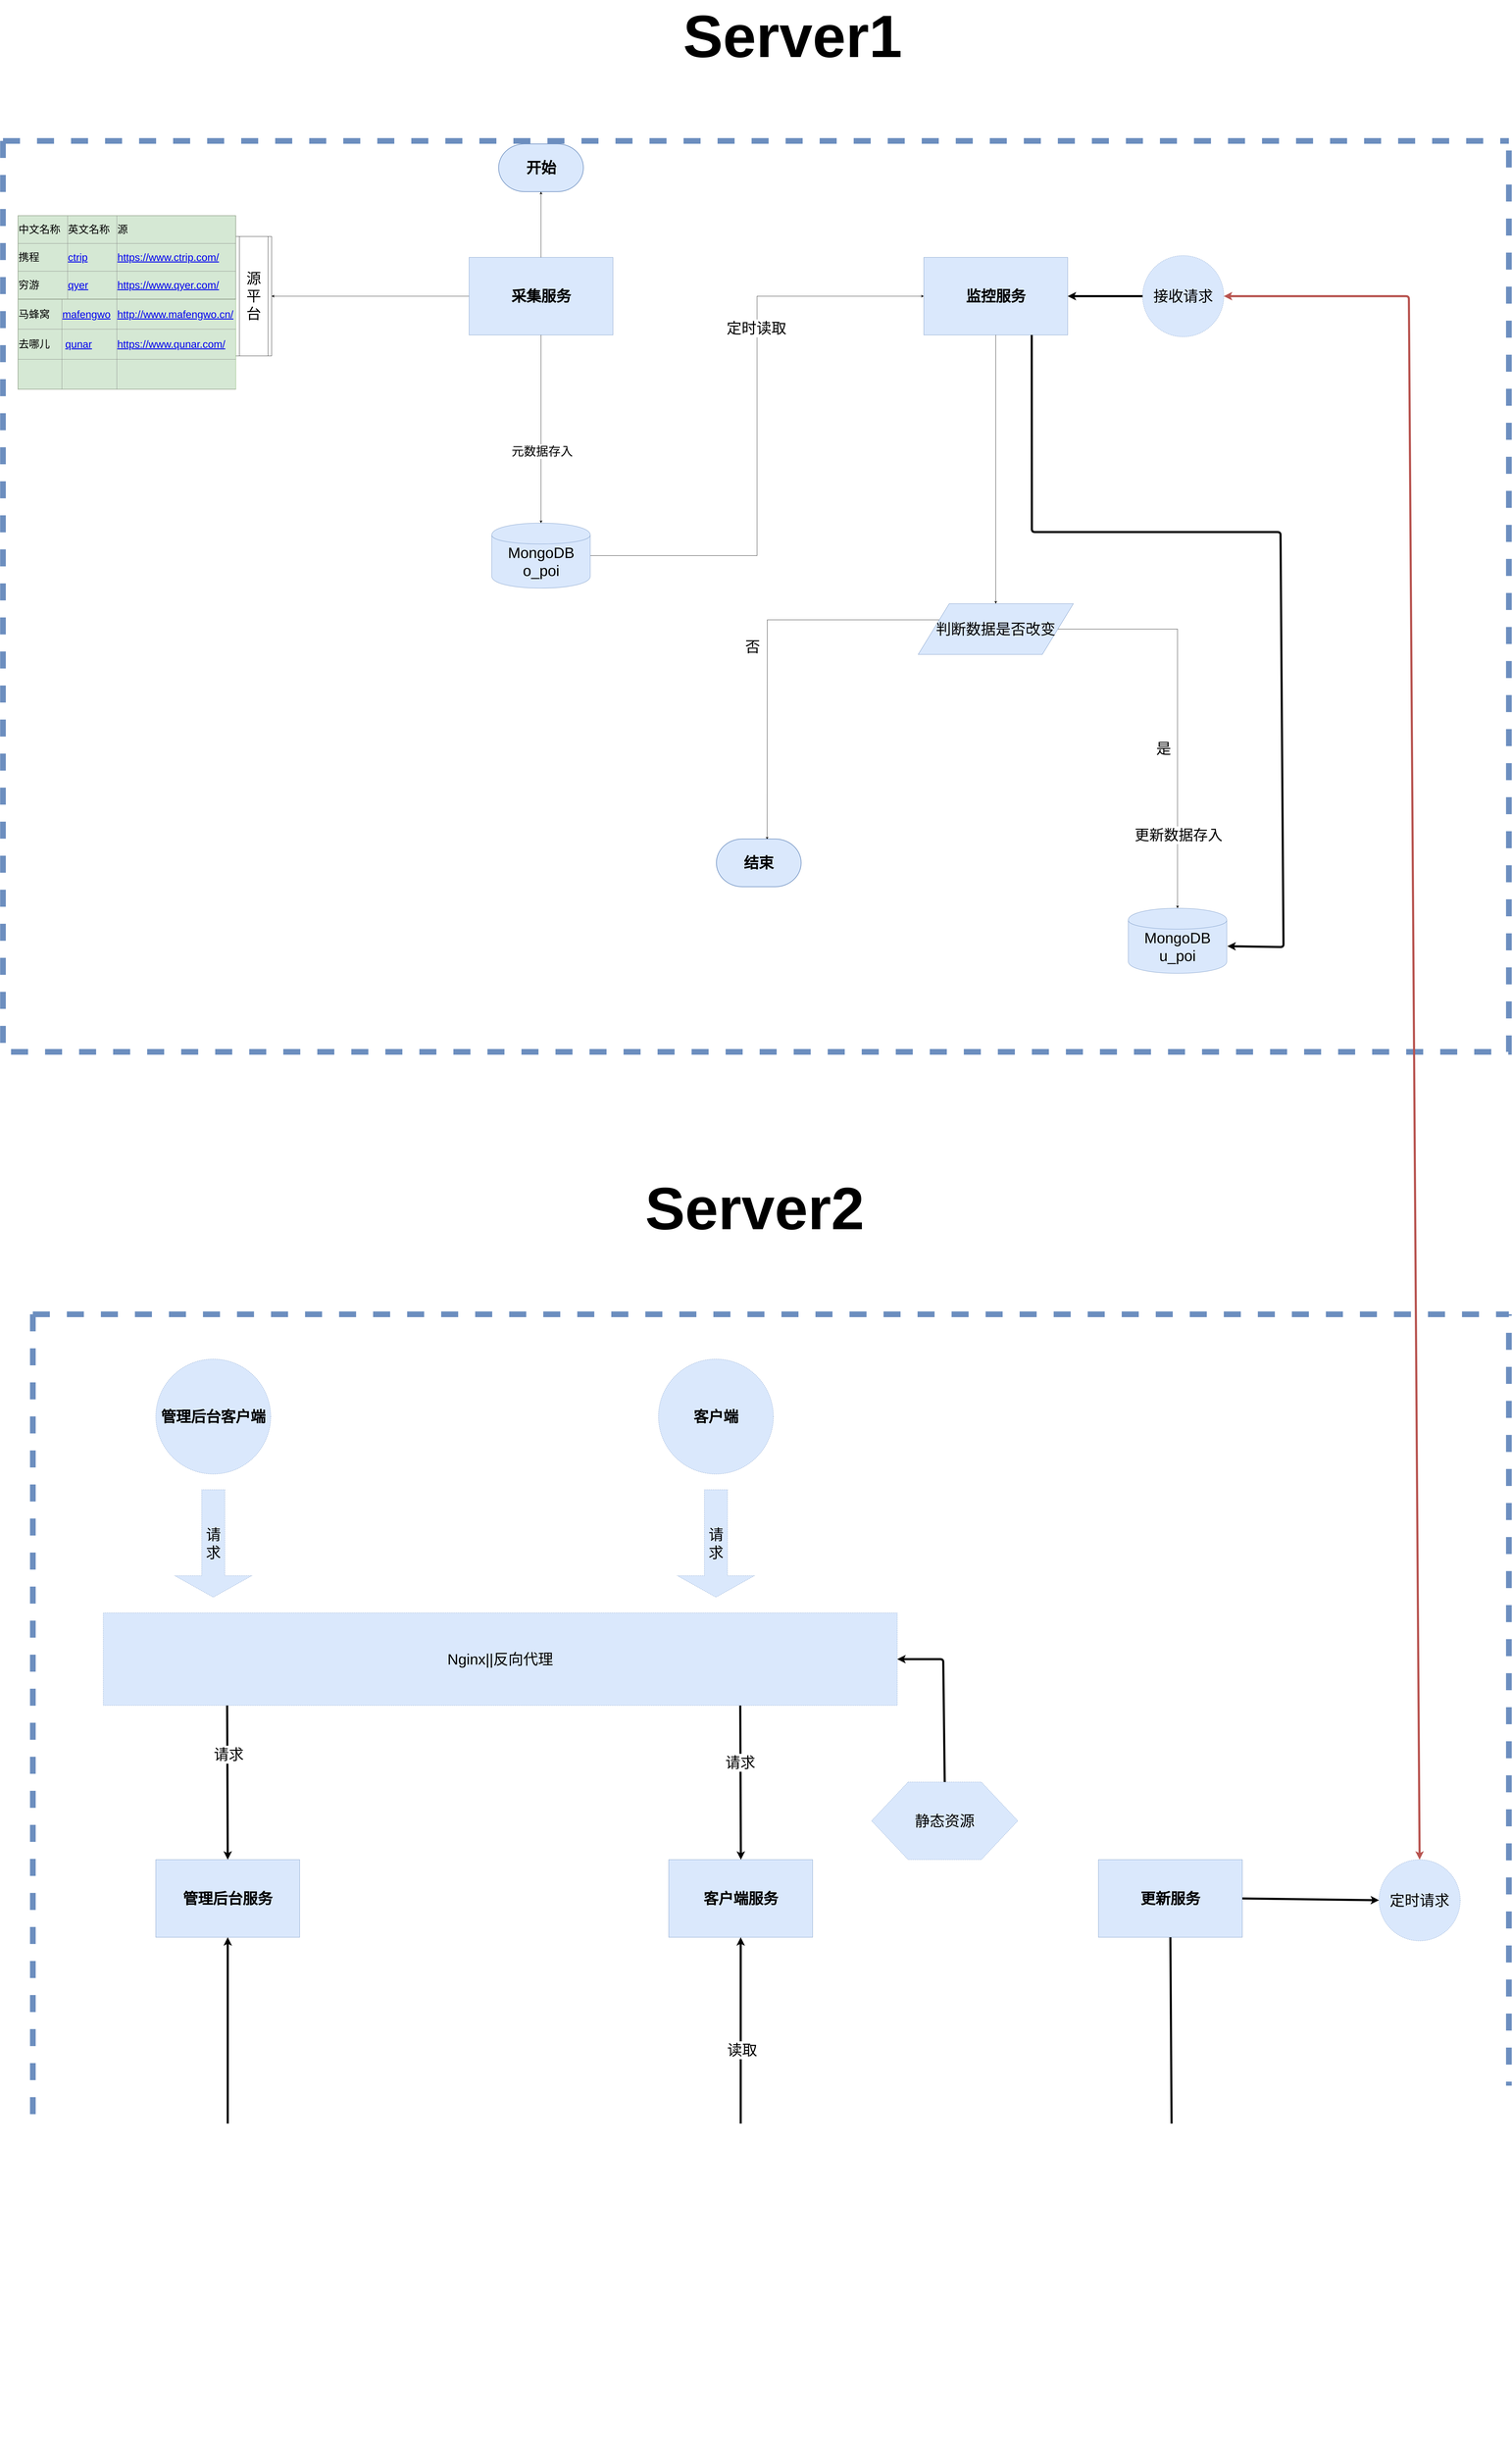 <mxfile version="12.3.9" type="github" pages="1"><diagram id="HYFYoNmnIQI6U9MtxXY-" name="Page-1"><mxGraphModel dx="14581" dy="8014" grid="1" gridSize="10" guides="1" tooltips="1" connect="1" arrows="1" fold="1" page="1" pageScale="1" pageWidth="827" pageHeight="1169" math="0" shadow="0"><root><mxCell id="0"/><mxCell id="1" parent="0"/><mxCell id="3LNCatWrRXKyq6k3X2c--42" style="edgeStyle=orthogonalEdgeStyle;rounded=0;orthogonalLoop=1;jettySize=auto;html=1;exitX=0;exitY=0.5;exitDx=0;exitDy=0;entryX=1;entryY=0.5;entryDx=0;entryDy=0;align=center;" parent="1" source="3LNCatWrRXKyq6k3X2c--2" target="3LNCatWrRXKyq6k3X2c--41" edge="1"><mxGeometry relative="1" as="geometry"/></mxCell><mxCell id="3LNCatWrRXKyq6k3X2c--2" value="&lt;b&gt;&lt;font style=&quot;font-size: 50px&quot;&gt;采集服务&lt;/font&gt;&lt;/b&gt;" style="rounded=0;whiteSpace=wrap;html=1;fillColor=#dae8fc;strokeColor=#6c8ebf;align=center;" parent="1" vertex="1"><mxGeometry x="601.5" y="690" width="482" height="260" as="geometry"/></mxCell><mxCell id="LSbhFq5ChQHliHdT3AIv-21" style="edgeStyle=orthogonalEdgeStyle;rounded=0;orthogonalLoop=1;jettySize=auto;html=1;exitX=1;exitY=0.5;exitDx=0;exitDy=0;entryX=0;entryY=0.5;entryDx=0;entryDy=0;fontSize=15;" edge="1" parent="1" source="3LNCatWrRXKyq6k3X2c--4" target="LSbhFq5ChQHliHdT3AIv-9"><mxGeometry relative="1" as="geometry"/></mxCell><mxCell id="LSbhFq5ChQHliHdT3AIv-23" value="&lt;span style=&quot;font-size: 50px&quot;&gt;定时读取&lt;/span&gt;" style="text;html=1;align=center;verticalAlign=middle;resizable=0;points=[];;labelBackgroundColor=#ffffff;fontSize=15;" vertex="1" connectable="0" parent="LSbhFq5ChQHliHdT3AIv-21"><mxGeometry x="0.33" y="3" relative="1" as="geometry"><mxPoint as="offset"/></mxGeometry></mxCell><mxCell id="3LNCatWrRXKyq6k3X2c--4" value="&lt;font style=&quot;font-size: 50px&quot;&gt;MongoDB&lt;br&gt;o_poi&lt;br&gt;&lt;/font&gt;" style="shape=cylinder;whiteSpace=wrap;html=1;boundedLbl=1;backgroundOutline=1;fillColor=#dae8fc;strokeColor=#6c8ebf;align=center;" parent="1" vertex="1"><mxGeometry x="677.5" y="1580" width="330" height="218" as="geometry"/></mxCell><mxCell id="3LNCatWrRXKyq6k3X2c--41" value="&lt;font style=&quot;font-size: 49px&quot;&gt;源平台&lt;/font&gt;" style="shape=process;whiteSpace=wrap;html=1;backgroundOutline=1;align=center;" parent="1" vertex="1"><mxGeometry x="-180" y="620" width="120" height="400" as="geometry"/></mxCell><mxCell id="LSbhFq5ChQHliHdT3AIv-25" style="edgeStyle=orthogonalEdgeStyle;rounded=0;orthogonalLoop=1;jettySize=auto;html=1;exitX=1;exitY=0.5;exitDx=0;exitDy=0;entryX=0.5;entryY=0;entryDx=0;entryDy=0;fontSize=15;" edge="1" parent="1" source="3LNCatWrRXKyq6k3X2c--46" target="LSbhFq5ChQHliHdT3AIv-12"><mxGeometry relative="1" as="geometry"/></mxCell><mxCell id="LSbhFq5ChQHliHdT3AIv-27" value="&lt;span style=&quot;font-size: 50px&quot;&gt;是&lt;/span&gt;" style="text;html=1;align=center;verticalAlign=middle;resizable=0;points=[];;labelBackgroundColor=#ffffff;fontSize=15;" vertex="1" connectable="0" parent="LSbhFq5ChQHliHdT3AIv-25"><mxGeometry x="-0.54" y="-200" relative="1" as="geometry"><mxPoint x="46.5" y="200" as="offset"/></mxGeometry></mxCell><mxCell id="LSbhFq5ChQHliHdT3AIv-28" value="&lt;font style=&quot;font-size: 49px&quot;&gt;更新数据存入&lt;/font&gt;" style="text;html=1;align=center;verticalAlign=middle;resizable=0;points=[];;labelBackgroundColor=#ffffff;fontSize=15;" vertex="1" connectable="0" parent="LSbhFq5ChQHliHdT3AIv-25"><mxGeometry x="0.633" y="3" relative="1" as="geometry"><mxPoint as="offset"/></mxGeometry></mxCell><mxCell id="LSbhFq5ChQHliHdT3AIv-29" style="edgeStyle=orthogonalEdgeStyle;rounded=0;orthogonalLoop=1;jettySize=auto;html=1;exitX=0;exitY=0.25;exitDx=0;exitDy=0;fontSize=15;" edge="1" parent="1" source="3LNCatWrRXKyq6k3X2c--46"><mxGeometry relative="1" as="geometry"><mxPoint x="1600" y="2640" as="targetPoint"/></mxGeometry></mxCell><mxCell id="LSbhFq5ChQHliHdT3AIv-30" value="&lt;span style=&quot;font-size: 50px&quot;&gt;否&lt;/span&gt;" style="text;html=1;align=center;verticalAlign=middle;resizable=0;points=[];;labelBackgroundColor=#ffffff;fontSize=15;" vertex="1" connectable="0" parent="LSbhFq5ChQHliHdT3AIv-29"><mxGeometry x="-0.122" y="45" relative="1" as="geometry"><mxPoint x="-50" y="45" as="offset"/></mxGeometry></mxCell><mxCell id="3LNCatWrRXKyq6k3X2c--46" value="&lt;font style=&quot;font-size: 50px&quot;&gt;判断数据是否改变&lt;/font&gt;" style="shape=parallelogram;perimeter=parallelogramPerimeter;whiteSpace=wrap;html=1;fillColor=#dae8fc;strokeColor=#6c8ebf;align=center;" parent="1" vertex="1"><mxGeometry x="2106" y="1850" width="520" height="170" as="geometry"/></mxCell><mxCell id="3LNCatWrRXKyq6k3X2c--82" value="&lt;table border=&quot;1&quot; width=&quot;100%&quot; style=&quot;width: 100% ; height: 100% ; border-collapse: collapse ; font-size: 35px&quot;&gt;&lt;tbody&gt;&lt;tr&gt;&lt;td&gt;&lt;font style=&quot;font-size: 35px&quot;&gt;中文名称&lt;/font&gt;&lt;/td&gt;&lt;td&gt;&lt;font style=&quot;font-size: 35px&quot;&gt;英文名称&lt;/font&gt;&lt;/td&gt;&lt;td&gt;&lt;font style=&quot;font-size: 35px&quot;&gt;源&lt;/font&gt;&lt;/td&gt;&lt;/tr&gt;&lt;tr&gt;&lt;td&gt;&lt;font style=&quot;font-size: 35px&quot;&gt;携程&lt;/font&gt;&lt;/td&gt;&lt;td&gt;&lt;font style=&quot;font-size: 35px&quot;&gt;&lt;a href=&quot;https://www.ctrip.com/&quot;&gt;ctrip&lt;/a&gt;&lt;br&gt;&lt;/font&gt;&lt;/td&gt;&lt;td&gt;&lt;font style=&quot;font-size: 35px&quot;&gt;&lt;a href=&quot;https://www.ctrip.com/&quot;&gt;https://www.ctrip.com/&lt;/a&gt;&lt;br&gt;&lt;/font&gt;&lt;/td&gt;&lt;/tr&gt;&lt;tr&gt;&lt;td&gt;&lt;font style=&quot;font-size: 35px&quot;&gt;穷游&lt;/font&gt;&lt;/td&gt;&lt;td&gt;&lt;font style=&quot;font-size: 35px&quot;&gt;&lt;a href=&quot;https://www.qyer.com/&quot;&gt;qyer&lt;/a&gt;&lt;br&gt;&lt;/font&gt;&lt;/td&gt;&lt;td&gt;&lt;font style=&quot;font-size: 35px&quot;&gt;&lt;a href=&quot;https://www.qyer.com/&quot;&gt;https://www.qyer.com/&lt;/a&gt;&lt;br&gt;&lt;/font&gt;&lt;/td&gt;&lt;/tr&gt;&lt;/tbody&gt;&lt;/table&gt;" style="text;html=1;strokeColor=#82b366;fillColor=#d5e8d4;overflow=fill;fontSize=25;align=left;" parent="1" vertex="1"><mxGeometry x="-910" y="550" width="730" height="280" as="geometry"/></mxCell><mxCell id="3LNCatWrRXKyq6k3X2c--87" value="&lt;table border=&quot;1&quot; width=&quot;100%&quot; style=&quot;width: 100% ; height: 100% ; border-collapse: collapse ; font-size: 35px&quot;&gt;&lt;tbody&gt;&lt;tr&gt;&lt;td&gt;马蜂窝&amp;nbsp; &amp;nbsp;&amp;nbsp;&lt;/td&gt;&lt;td&gt;&lt;a href=&quot;http://www.mafengwo.cn/&quot;&gt;mafengwo&lt;/a&gt;&amp;nbsp;&amp;nbsp;&lt;br&gt;&lt;/td&gt;&lt;td&gt;&lt;a href=&quot;http://www.mafengwo.cn/&quot;&gt;http://www.mafengwo.cn/&lt;/a&gt;&lt;br&gt;&lt;/td&gt;&lt;/tr&gt;&lt;tr&gt;&lt;td&gt;去哪儿&lt;/td&gt;&lt;td&gt;&lt;font style=&quot;font-size: 35px&quot;&gt;&amp;nbsp;&lt;a href=&quot;https://www.qunar.com/?ex_track=auto_4e0d874a&quot;&gt;qunar&lt;/a&gt;&amp;nbsp; &amp;nbsp; &amp;nbsp;&lt;br&gt;&lt;/font&gt;&lt;/td&gt;&lt;td&gt;&lt;font style=&quot;font-size: 35px&quot;&gt;&lt;a href=&quot;https://www.qunar.com/?ex_track=auto_4e0d874a&quot;&gt;https://www.qunar.com/&lt;/a&gt;&amp;nbsp; &amp;nbsp; &amp;nbsp; &amp;nbsp; &amp;nbsp; &amp;nbsp; &amp;nbsp; &amp;nbsp; &amp;nbsp;&lt;br&gt;&lt;/font&gt;&lt;/td&gt;&lt;/tr&gt;&lt;tr&gt;&lt;td&gt;&lt;br&gt;&lt;/td&gt;&lt;td&gt;&lt;font style=&quot;font-size: 35px&quot;&gt;&lt;br&gt;&lt;/font&gt;&lt;/td&gt;&lt;td&gt;&lt;font style=&quot;font-size: 35px&quot;&gt;&lt;br&gt;&lt;/font&gt;&lt;/td&gt;&lt;/tr&gt;&lt;/tbody&gt;&lt;/table&gt;" style="text;html=1;strokeColor=#82b366;fillColor=#d5e8d4;overflow=fill;fontSize=25;align=left;" parent="1" vertex="1"><mxGeometry x="-910" y="830" width="730" height="302" as="geometry"/></mxCell><mxCell id="LSbhFq5ChQHliHdT3AIv-6" value="" style="endArrow=classic;html=1;fontSize=30;exitX=0.5;exitY=1;exitDx=0;exitDy=0;entryX=0.5;entryY=0;entryDx=0;entryDy=0;" edge="1" parent="1" source="3LNCatWrRXKyq6k3X2c--2" target="3LNCatWrRXKyq6k3X2c--4"><mxGeometry width="50" height="50" relative="1" as="geometry"><mxPoint x="310" y="1120" as="sourcePoint"/><mxPoint x="360" y="1070" as="targetPoint"/></mxGeometry></mxCell><mxCell id="LSbhFq5ChQHliHdT3AIv-7" value="&lt;font style=&quot;font-size: 41px&quot;&gt;元数据存入&lt;/font&gt;" style="text;html=1;align=center;verticalAlign=middle;resizable=0;points=[];;labelBackgroundColor=#ffffff;fontSize=30;" vertex="1" connectable="0" parent="LSbhFq5ChQHliHdT3AIv-6"><mxGeometry x="0.24" y="3" relative="1" as="geometry"><mxPoint y="-1" as="offset"/></mxGeometry></mxCell><mxCell id="LSbhFq5ChQHliHdT3AIv-9" value="&lt;span style=&quot;font-size: 50px&quot;&gt;&lt;b&gt;监控服务&lt;/b&gt;&lt;/span&gt;" style="rounded=0;whiteSpace=wrap;html=1;fillColor=#dae8fc;strokeColor=#6c8ebf;align=center;" vertex="1" parent="1"><mxGeometry x="2125" y="690" width="482" height="260" as="geometry"/></mxCell><mxCell id="LSbhFq5ChQHliHdT3AIv-13" value="" style="endArrow=classic;html=1;fontSize=30;entryX=0.5;entryY=0;entryDx=0;entryDy=0;exitX=0.5;exitY=1;exitDx=0;exitDy=0;" edge="1" parent="1" source="LSbhFq5ChQHliHdT3AIv-9" target="3LNCatWrRXKyq6k3X2c--46"><mxGeometry width="50" height="50" relative="1" as="geometry"><mxPoint x="1450" y="960" as="sourcePoint"/><mxPoint x="1400" y="1040" as="targetPoint"/></mxGeometry></mxCell><mxCell id="LSbhFq5ChQHliHdT3AIv-19" value="&lt;span style=&quot;font-size: 50px&quot;&gt;&lt;b&gt;开始&lt;/b&gt;&lt;/span&gt;" style="strokeWidth=2;html=1;shape=mxgraph.flowchart.terminator;whiteSpace=wrap;fillColor=#dae8fc;strokeColor=#6c8ebf;align=center;" vertex="1" parent="1"><mxGeometry x="700.5" y="310" width="284" height="160" as="geometry"/></mxCell><mxCell id="LSbhFq5ChQHliHdT3AIv-20" value="" style="endArrow=classic;html=1;fontSize=15;exitX=0.5;exitY=0;exitDx=0;exitDy=0;entryX=0.5;entryY=1;entryDx=0;entryDy=0;entryPerimeter=0;" edge="1" parent="1" source="3LNCatWrRXKyq6k3X2c--2" target="LSbhFq5ChQHliHdT3AIv-19"><mxGeometry width="50" height="50" relative="1" as="geometry"><mxPoint x="810" y="550" as="sourcePoint"/><mxPoint x="860" y="500" as="targetPoint"/></mxGeometry></mxCell><mxCell id="LSbhFq5ChQHliHdT3AIv-31" value="&lt;span style=&quot;font-size: 50px&quot;&gt;&lt;b&gt;结束&lt;/b&gt;&lt;/span&gt;" style="strokeWidth=2;html=1;shape=mxgraph.flowchart.terminator;whiteSpace=wrap;fillColor=#dae8fc;strokeColor=#6c8ebf;align=center;" vertex="1" parent="1"><mxGeometry x="1430" y="2638" width="284" height="160" as="geometry"/></mxCell><mxCell id="LSbhFq5ChQHliHdT3AIv-38" value="" style="swimlane;fontSize=15;startSize=0;fillColor=#7EA6E0;strokeColor=#6c8ebf;strokeWidth=19;dashed=1;" vertex="1" parent="1"><mxGeometry x="-960" y="300" width="5045" height="3051" as="geometry"/></mxCell><mxCell id="LSbhFq5ChQHliHdT3AIv-12" value="&lt;font style=&quot;font-size: 50px&quot;&gt;MongoDB&lt;br&gt;u_poi&lt;br&gt;&lt;/font&gt;" style="shape=cylinder;whiteSpace=wrap;html=1;boundedLbl=1;backgroundOutline=1;fillColor=#dae8fc;strokeColor=#6c8ebf;align=center;" vertex="1" parent="LSbhFq5ChQHliHdT3AIv-38"><mxGeometry x="3770" y="2570" width="330" height="218" as="geometry"/></mxCell><mxCell id="LSbhFq5ChQHliHdT3AIv-117" value="&lt;span style=&quot;font-size: 50px&quot;&gt;接收请求&lt;/span&gt;" style="ellipse;whiteSpace=wrap;html=1;aspect=fixed;dashed=1;strokeWidth=1;fillColor=#dae8fc;fontSize=15;strokeColor=#6c8ebf;" vertex="1" parent="LSbhFq5ChQHliHdT3AIv-38"><mxGeometry x="3818" y="384" width="272" height="272" as="geometry"/></mxCell><mxCell id="LSbhFq5ChQHliHdT3AIv-57" value="" style="swimlane;fontSize=15;startSize=0;fillColor=#7EA6E0;strokeColor=#6c8ebf;strokeWidth=19;dashed=1;" vertex="1" parent="1"><mxGeometry x="-860" y="4230" width="4945" height="3800" as="geometry"/></mxCell><mxCell id="LSbhFq5ChQHliHdT3AIv-65" value="&lt;font style=&quot;font-size: 50px&quot;&gt;MongoDB&lt;br&gt;&lt;br&gt;&lt;/font&gt;" style="shape=cylinder;whiteSpace=wrap;html=1;boundedLbl=1;backgroundOutline=1;fillColor=#dae8fc;strokeColor=#6c8ebf;align=center;" vertex="1" parent="LSbhFq5ChQHliHdT3AIv-57"><mxGeometry x="2206.5" y="3380" width="330" height="218" as="geometry"/></mxCell><mxCell id="LSbhFq5ChQHliHdT3AIv-68" value="&lt;span style=&quot;font-size: 50px&quot;&gt;&lt;b&gt;更新服务&lt;/b&gt;&lt;/span&gt;" style="rounded=0;whiteSpace=wrap;html=1;fillColor=#dae8fc;strokeColor=#6c8ebf;align=center;" vertex="1" parent="LSbhFq5ChQHliHdT3AIv-57"><mxGeometry x="3570" y="1826.5" width="482" height="260" as="geometry"/></mxCell><mxCell id="LSbhFq5ChQHliHdT3AIv-73" value="" style="endArrow=classic;html=1;strokeWidth=7;fontSize=15;entryX=1;entryY=0.5;entryDx=0;entryDy=0;exitX=0.5;exitY=1;exitDx=0;exitDy=0;" edge="1" parent="LSbhFq5ChQHliHdT3AIv-57" source="LSbhFq5ChQHliHdT3AIv-68" target="LSbhFq5ChQHliHdT3AIv-65"><mxGeometry width="50" height="50" relative="1" as="geometry"><mxPoint x="3010" y="1850" as="sourcePoint"/><mxPoint x="3060" y="1800" as="targetPoint"/><Array as="points"><mxPoint x="3820" y="3490"/></Array></mxGeometry></mxCell><mxCell id="LSbhFq5ChQHliHdT3AIv-74" value="&lt;font style=&quot;font-size: 50px&quot;&gt;存入&lt;/font&gt;" style="text;html=1;align=center;verticalAlign=middle;resizable=0;points=[];;labelBackgroundColor=#ffffff;fontSize=15;" vertex="1" connectable="0" parent="LSbhFq5ChQHliHdT3AIv-73"><mxGeometry x="-0.369" y="7" relative="1" as="geometry"><mxPoint y="1" as="offset"/></mxGeometry></mxCell><mxCell id="LSbhFq5ChQHliHdT3AIv-75" value="&lt;font style=&quot;font-size: 50px&quot;&gt;&lt;b&gt;管理后台客户端&lt;/b&gt;&lt;/font&gt;" style="ellipse;whiteSpace=wrap;html=1;aspect=fixed;dashed=1;strokeWidth=1;fillColor=#dae8fc;fontSize=15;strokeColor=#6c8ebf;" vertex="1" parent="LSbhFq5ChQHliHdT3AIv-57"><mxGeometry x="412" y="150" width="385" height="385" as="geometry"/></mxCell><mxCell id="LSbhFq5ChQHliHdT3AIv-76" value="&lt;font style=&quot;font-size: 50px&quot;&gt;&lt;b&gt;客户端&lt;/b&gt;&lt;/font&gt;" style="ellipse;whiteSpace=wrap;html=1;aspect=fixed;dashed=1;strokeWidth=1;fillColor=#dae8fc;fontSize=15;strokeColor=#6c8ebf;" vertex="1" parent="LSbhFq5ChQHliHdT3AIv-57"><mxGeometry x="2096" y="150" width="385" height="385" as="geometry"/></mxCell><mxCell id="LSbhFq5ChQHliHdT3AIv-77" value="&lt;font style=&quot;font-size: 50px&quot;&gt;Nginx||反向代理&lt;/font&gt;" style="rounded=0;whiteSpace=wrap;html=1;dashed=1;strokeWidth=1;fillColor=#dae8fc;fontSize=15;strokeColor=#6c8ebf;" vertex="1" parent="LSbhFq5ChQHliHdT3AIv-57"><mxGeometry x="236" y="1000" width="2660" height="310" as="geometry"/></mxCell><mxCell id="LSbhFq5ChQHliHdT3AIv-79" value="&lt;font style=&quot;font-size: 50px&quot;&gt;请&lt;br&gt;求&lt;/font&gt;" style="shape=singleArrow;direction=south;whiteSpace=wrap;html=1;dashed=1;strokeWidth=1;fillColor=#dae8fc;fontSize=15;strokeColor=#6c8ebf;" vertex="1" parent="LSbhFq5ChQHliHdT3AIv-57"><mxGeometry x="475.5" y="587.5" width="258" height="360" as="geometry"/></mxCell><mxCell id="LSbhFq5ChQHliHdT3AIv-81" value="&lt;font style=&quot;font-size: 50px&quot;&gt;请&lt;br&gt;求&lt;/font&gt;" style="shape=singleArrow;direction=south;whiteSpace=wrap;html=1;dashed=1;strokeWidth=1;fillColor=#dae8fc;fontSize=15;strokeColor=#6c8ebf;" vertex="1" parent="LSbhFq5ChQHliHdT3AIv-57"><mxGeometry x="2159.5" y="587.5" width="258" height="360" as="geometry"/></mxCell><mxCell id="LSbhFq5ChQHliHdT3AIv-82" value="&lt;font style=&quot;font-size: 50px&quot;&gt;静态资源&lt;/font&gt;" style="shape=hexagon;perimeter=hexagonPerimeter2;whiteSpace=wrap;html=1;dashed=1;strokeWidth=1;fillColor=#dae8fc;fontSize=15;strokeColor=#6c8ebf;" vertex="1" parent="LSbhFq5ChQHliHdT3AIv-57"><mxGeometry x="2810" y="1566.5" width="490" height="260" as="geometry"/></mxCell><mxCell id="LSbhFq5ChQHliHdT3AIv-84" value="" style="endArrow=classic;html=1;strokeWidth=7;fontSize=15;exitX=0.5;exitY=0;exitDx=0;exitDy=0;entryX=1;entryY=0.5;entryDx=0;entryDy=0;" edge="1" parent="LSbhFq5ChQHliHdT3AIv-57" source="LSbhFq5ChQHliHdT3AIv-82" target="LSbhFq5ChQHliHdT3AIv-77"><mxGeometry width="50" height="50" relative="1" as="geometry"><mxPoint x="3650" y="1120" as="sourcePoint"/><mxPoint x="3700" y="1070" as="targetPoint"/><Array as="points"><mxPoint x="3050" y="1155"/></Array></mxGeometry></mxCell><mxCell id="LSbhFq5ChQHliHdT3AIv-85" value="&lt;span style=&quot;font-size: 50px&quot;&gt;&lt;b&gt;管理后台服务&lt;/b&gt;&lt;/span&gt;" style="rounded=0;whiteSpace=wrap;html=1;fillColor=#dae8fc;strokeColor=#6c8ebf;align=center;" vertex="1" parent="LSbhFq5ChQHliHdT3AIv-57"><mxGeometry x="412" y="1826.5" width="482" height="260" as="geometry"/></mxCell><mxCell id="LSbhFq5ChQHliHdT3AIv-86" value="&lt;span style=&quot;font-size: 50px&quot;&gt;&lt;b&gt;客户端服务&lt;/b&gt;&lt;/span&gt;" style="rounded=0;whiteSpace=wrap;html=1;fillColor=#dae8fc;strokeColor=#6c8ebf;align=center;" vertex="1" parent="LSbhFq5ChQHliHdT3AIv-57"><mxGeometry x="2130.5" y="1826.5" width="482" height="260" as="geometry"/></mxCell><mxCell id="LSbhFq5ChQHliHdT3AIv-87" value="&lt;font style=&quot;font-size: 50px&quot;&gt;Reids&lt;br&gt;&lt;/font&gt;" style="shape=cylinder;whiteSpace=wrap;html=1;boundedLbl=1;backgroundOutline=1;fillColor=#dae8fc;strokeColor=#6c8ebf;align=center;" vertex="1" parent="LSbhFq5ChQHliHdT3AIv-57"><mxGeometry x="2206.5" y="2780" width="330" height="218" as="geometry"/></mxCell><mxCell id="LSbhFq5ChQHliHdT3AIv-90" value="" style="endArrow=classic;html=1;strokeWidth=7;fontSize=15;entryX=0.5;entryY=0;entryDx=0;entryDy=0;exitX=0.156;exitY=1.001;exitDx=0;exitDy=0;exitPerimeter=0;" edge="1" parent="LSbhFq5ChQHliHdT3AIv-57" source="LSbhFq5ChQHliHdT3AIv-77" target="LSbhFq5ChQHliHdT3AIv-85"><mxGeometry width="50" height="50" relative="1" as="geometry"><mxPoint x="620" y="1530" as="sourcePoint"/><mxPoint x="670" y="1480" as="targetPoint"/></mxGeometry></mxCell><mxCell id="LSbhFq5ChQHliHdT3AIv-92" value="&lt;font style=&quot;font-size: 50px&quot;&gt;请求&lt;/font&gt;" style="text;html=1;align=center;verticalAlign=middle;resizable=0;points=[];;labelBackgroundColor=#ffffff;fontSize=15;" vertex="1" connectable="0" parent="LSbhFq5ChQHliHdT3AIv-90"><mxGeometry x="-0.366" y="4" relative="1" as="geometry"><mxPoint as="offset"/></mxGeometry></mxCell><mxCell id="LSbhFq5ChQHliHdT3AIv-91" value="" style="endArrow=classic;html=1;strokeWidth=7;fontSize=15;entryX=0.5;entryY=0;entryDx=0;entryDy=0;exitX=0.156;exitY=1.001;exitDx=0;exitDy=0;exitPerimeter=0;" edge="1" parent="LSbhFq5ChQHliHdT3AIv-57"><mxGeometry width="50" height="50" relative="1" as="geometry"><mxPoint x="2370" y="1310.5" as="sourcePoint"/><mxPoint x="2372.04" y="1826.69" as="targetPoint"/></mxGeometry></mxCell><mxCell id="LSbhFq5ChQHliHdT3AIv-95" value="&lt;font style=&quot;font-size: 50px&quot;&gt;请求&lt;/font&gt;" style="text;html=1;align=center;verticalAlign=middle;resizable=0;points=[];;labelBackgroundColor=#ffffff;fontSize=15;" vertex="1" connectable="0" parent="LSbhFq5ChQHliHdT3AIv-91"><mxGeometry x="-0.258" y="-1" relative="1" as="geometry"><mxPoint y="-1" as="offset"/></mxGeometry></mxCell><mxCell id="LSbhFq5ChQHliHdT3AIv-96" value="" style="endArrow=classic;html=1;strokeWidth=7;fontSize=15;exitX=0;exitY=0.5;exitDx=0;exitDy=0;entryX=0.5;entryY=1;entryDx=0;entryDy=0;" edge="1" parent="LSbhFq5ChQHliHdT3AIv-57" source="LSbhFq5ChQHliHdT3AIv-65" target="LSbhFq5ChQHliHdT3AIv-85"><mxGeometry width="50" height="50" relative="1" as="geometry"><mxPoint x="657" y="2770" as="sourcePoint"/><mxPoint x="1097" y="2390" as="targetPoint"/><Array as="points"><mxPoint x="653" y="3489"/></Array></mxGeometry></mxCell><mxCell id="LSbhFq5ChQHliHdT3AIv-98" value="&lt;font style=&quot;font-size: 50px&quot;&gt;读取&lt;/font&gt;" style="text;html=1;align=center;verticalAlign=middle;resizable=0;points=[];;labelBackgroundColor=#ffffff;fontSize=15;" vertex="1" connectable="0" parent="LSbhFq5ChQHliHdT3AIv-96"><mxGeometry x="0.393" relative="1" as="geometry"><mxPoint y="1" as="offset"/></mxGeometry></mxCell><mxCell id="LSbhFq5ChQHliHdT3AIv-101" value="" style="endArrow=classic;html=1;strokeWidth=7;fontSize=15;exitX=0.5;exitY=0;exitDx=0;exitDy=0;" edge="1" parent="LSbhFq5ChQHliHdT3AIv-57" source="LSbhFq5ChQHliHdT3AIv-87" target="LSbhFq5ChQHliHdT3AIv-86"><mxGeometry width="50" height="50" relative="1" as="geometry"><mxPoint x="2360" y="2490" as="sourcePoint"/><mxPoint x="2410" y="2440" as="targetPoint"/></mxGeometry></mxCell><mxCell id="LSbhFq5ChQHliHdT3AIv-102" value="&lt;font style=&quot;font-size: 50px&quot;&gt;读取&lt;/font&gt;" style="text;html=1;align=center;verticalAlign=middle;resizable=0;points=[];;labelBackgroundColor=#ffffff;fontSize=15;" vertex="1" connectable="0" parent="LSbhFq5ChQHliHdT3AIv-101"><mxGeometry x="-0.088" y="-5" relative="1" as="geometry"><mxPoint x="-1" as="offset"/></mxGeometry></mxCell><mxCell id="LSbhFq5ChQHliHdT3AIv-103" value="" style="endArrow=classic;html=1;strokeWidth=7;fontSize=15;entryX=0.5;entryY=1;entryDx=0;entryDy=0;exitX=0.5;exitY=0;exitDx=0;exitDy=0;" edge="1" parent="LSbhFq5ChQHliHdT3AIv-57" source="LSbhFq5ChQHliHdT3AIv-65" target="LSbhFq5ChQHliHdT3AIv-87"><mxGeometry width="50" height="50" relative="1" as="geometry"><mxPoint x="1870" y="3250" as="sourcePoint"/><mxPoint x="1920" y="3200" as="targetPoint"/></mxGeometry></mxCell><mxCell id="LSbhFq5ChQHliHdT3AIv-104" value="&lt;font style=&quot;font-size: 50px&quot;&gt;存入&lt;/font&gt;" style="text;html=1;align=center;verticalAlign=middle;resizable=0;points=[];;labelBackgroundColor=#ffffff;fontSize=15;" vertex="1" connectable="0" parent="LSbhFq5ChQHliHdT3AIv-103"><mxGeometry x="0.202" y="9" relative="1" as="geometry"><mxPoint as="offset"/></mxGeometry></mxCell><mxCell id="LSbhFq5ChQHliHdT3AIv-107" value="&lt;font style=&quot;font-size: 50px&quot;&gt;定时请求&lt;/font&gt;" style="ellipse;whiteSpace=wrap;html=1;aspect=fixed;dashed=1;strokeWidth=1;fillColor=#dae8fc;fontSize=15;strokeColor=#6c8ebf;" vertex="1" parent="LSbhFq5ChQHliHdT3AIv-57"><mxGeometry x="4510" y="1826.5" width="272" height="272" as="geometry"/></mxCell><mxCell id="LSbhFq5ChQHliHdT3AIv-111" value="" style="endArrow=classic;html=1;strokeWidth=7;fontSize=15;exitX=1;exitY=0.5;exitDx=0;exitDy=0;entryX=0;entryY=0.5;entryDx=0;entryDy=0;" edge="1" parent="LSbhFq5ChQHliHdT3AIv-57" source="LSbhFq5ChQHliHdT3AIv-68" target="LSbhFq5ChQHliHdT3AIv-107"><mxGeometry width="50" height="50" relative="1" as="geometry"><mxPoint x="4210" y="1900" as="sourcePoint"/><mxPoint x="4260" y="1850" as="targetPoint"/></mxGeometry></mxCell><mxCell id="LSbhFq5ChQHliHdT3AIv-113" value="&lt;font size=&quot;1&quot;&gt;&lt;b style=&quot;font-size: 200px&quot;&gt;Server1&lt;/b&gt;&lt;/font&gt;" style="text;html=1;align=center;verticalAlign=middle;resizable=0;points=[];;autosize=1;fontSize=15;" vertex="1" parent="1"><mxGeometry x="1310" y="-96.5" width="750" height="90" as="geometry"/></mxCell><mxCell id="LSbhFq5ChQHliHdT3AIv-114" value="&lt;span style=&quot;font-size: 200px&quot;&gt;&lt;b&gt;Server2&lt;/b&gt;&lt;/span&gt;" style="text;html=1;align=center;verticalAlign=middle;resizable=0;points=[];;autosize=1;fontSize=15;" vertex="1" parent="1"><mxGeometry x="1182.5" y="3830" width="750" height="90" as="geometry"/></mxCell><mxCell id="LSbhFq5ChQHliHdT3AIv-118" value="" style="endArrow=classic;html=1;strokeWidth=7;fontSize=15;entryX=1;entryY=0.5;entryDx=0;entryDy=0;exitX=0;exitY=0.5;exitDx=0;exitDy=0;" edge="1" parent="1" source="LSbhFq5ChQHliHdT3AIv-117" target="LSbhFq5ChQHliHdT3AIv-9"><mxGeometry width="50" height="50" relative="1" as="geometry"><mxPoint x="2690" y="850" as="sourcePoint"/><mxPoint x="2740" y="800" as="targetPoint"/></mxGeometry></mxCell><mxCell id="LSbhFq5ChQHliHdT3AIv-120" value="" style="endArrow=classic;html=1;strokeWidth=7;fontSize=15;entryX=1.006;entryY=0.583;entryDx=0;entryDy=0;entryPerimeter=0;exitX=0.75;exitY=1;exitDx=0;exitDy=0;" edge="1" parent="1" source="LSbhFq5ChQHliHdT3AIv-9" target="LSbhFq5ChQHliHdT3AIv-12"><mxGeometry width="50" height="50" relative="1" as="geometry"><mxPoint x="3400" y="1830" as="sourcePoint"/><mxPoint x="3450" y="1780" as="targetPoint"/><Array as="points"><mxPoint x="2487" y="1610"/><mxPoint x="3320" y="1610"/><mxPoint x="3330" y="3000"/></Array></mxGeometry></mxCell><mxCell id="LSbhFq5ChQHliHdT3AIv-122" value="" style="endArrow=classic;startArrow=classic;html=1;strokeWidth=7;fontSize=15;entryX=1;entryY=0.5;entryDx=0;entryDy=0;exitX=0.5;exitY=0;exitDx=0;exitDy=0;fillColor=#f8cecc;strokeColor=#b85450;" edge="1" parent="1" source="LSbhFq5ChQHliHdT3AIv-107" target="LSbhFq5ChQHliHdT3AIv-117"><mxGeometry width="50" height="50" relative="1" as="geometry"><mxPoint x="3490" y="1210" as="sourcePoint"/><mxPoint x="3650" y="820" as="targetPoint"/><Array as="points"><mxPoint x="3750" y="820"/></Array></mxGeometry></mxCell></root></mxGraphModel></diagram></mxfile>
